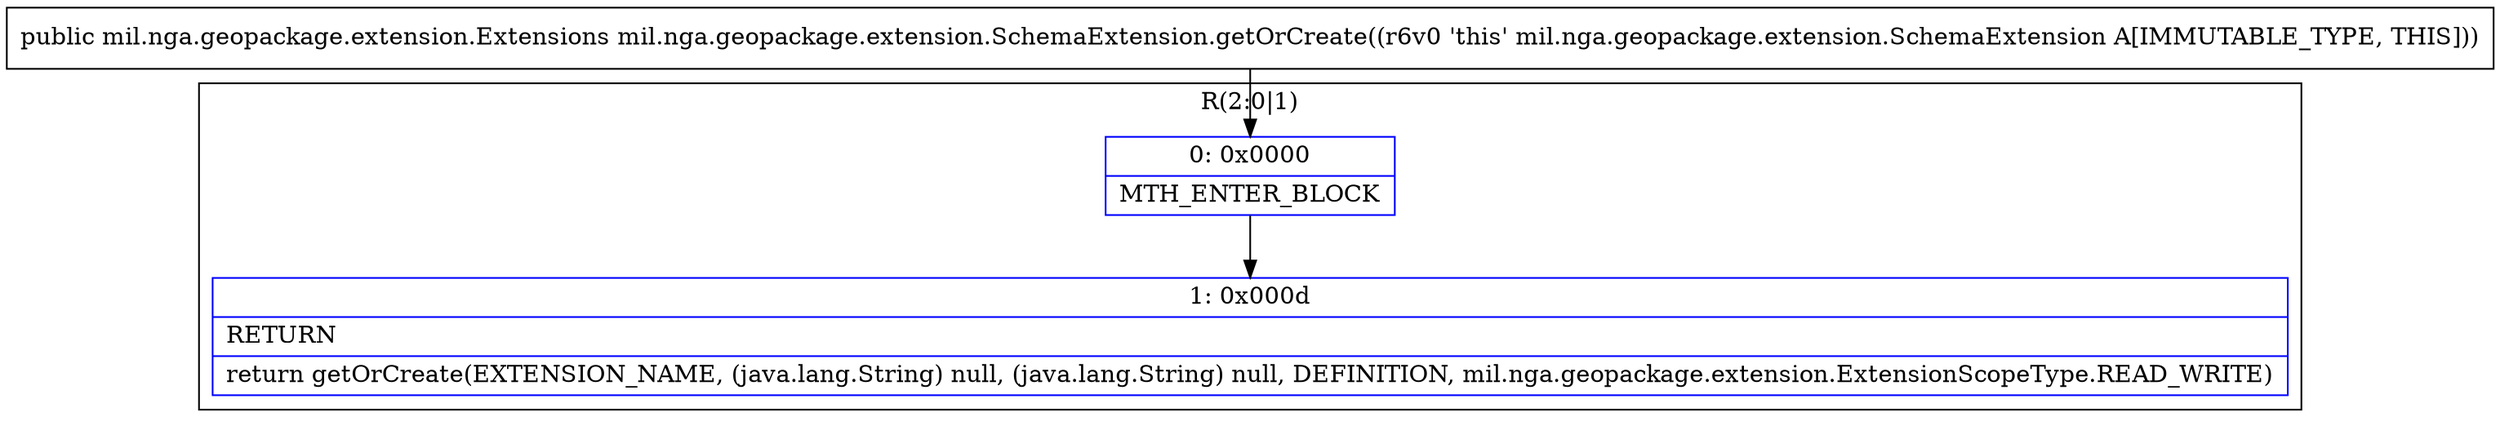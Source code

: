 digraph "CFG formil.nga.geopackage.extension.SchemaExtension.getOrCreate()Lmil\/nga\/geopackage\/extension\/Extensions;" {
subgraph cluster_Region_1909127808 {
label = "R(2:0|1)";
node [shape=record,color=blue];
Node_0 [shape=record,label="{0\:\ 0x0000|MTH_ENTER_BLOCK\l}"];
Node_1 [shape=record,label="{1\:\ 0x000d|RETURN\l|return getOrCreate(EXTENSION_NAME, (java.lang.String) null, (java.lang.String) null, DEFINITION, mil.nga.geopackage.extension.ExtensionScopeType.READ_WRITE)\l}"];
}
MethodNode[shape=record,label="{public mil.nga.geopackage.extension.Extensions mil.nga.geopackage.extension.SchemaExtension.getOrCreate((r6v0 'this' mil.nga.geopackage.extension.SchemaExtension A[IMMUTABLE_TYPE, THIS])) }"];
MethodNode -> Node_0;
Node_0 -> Node_1;
}

